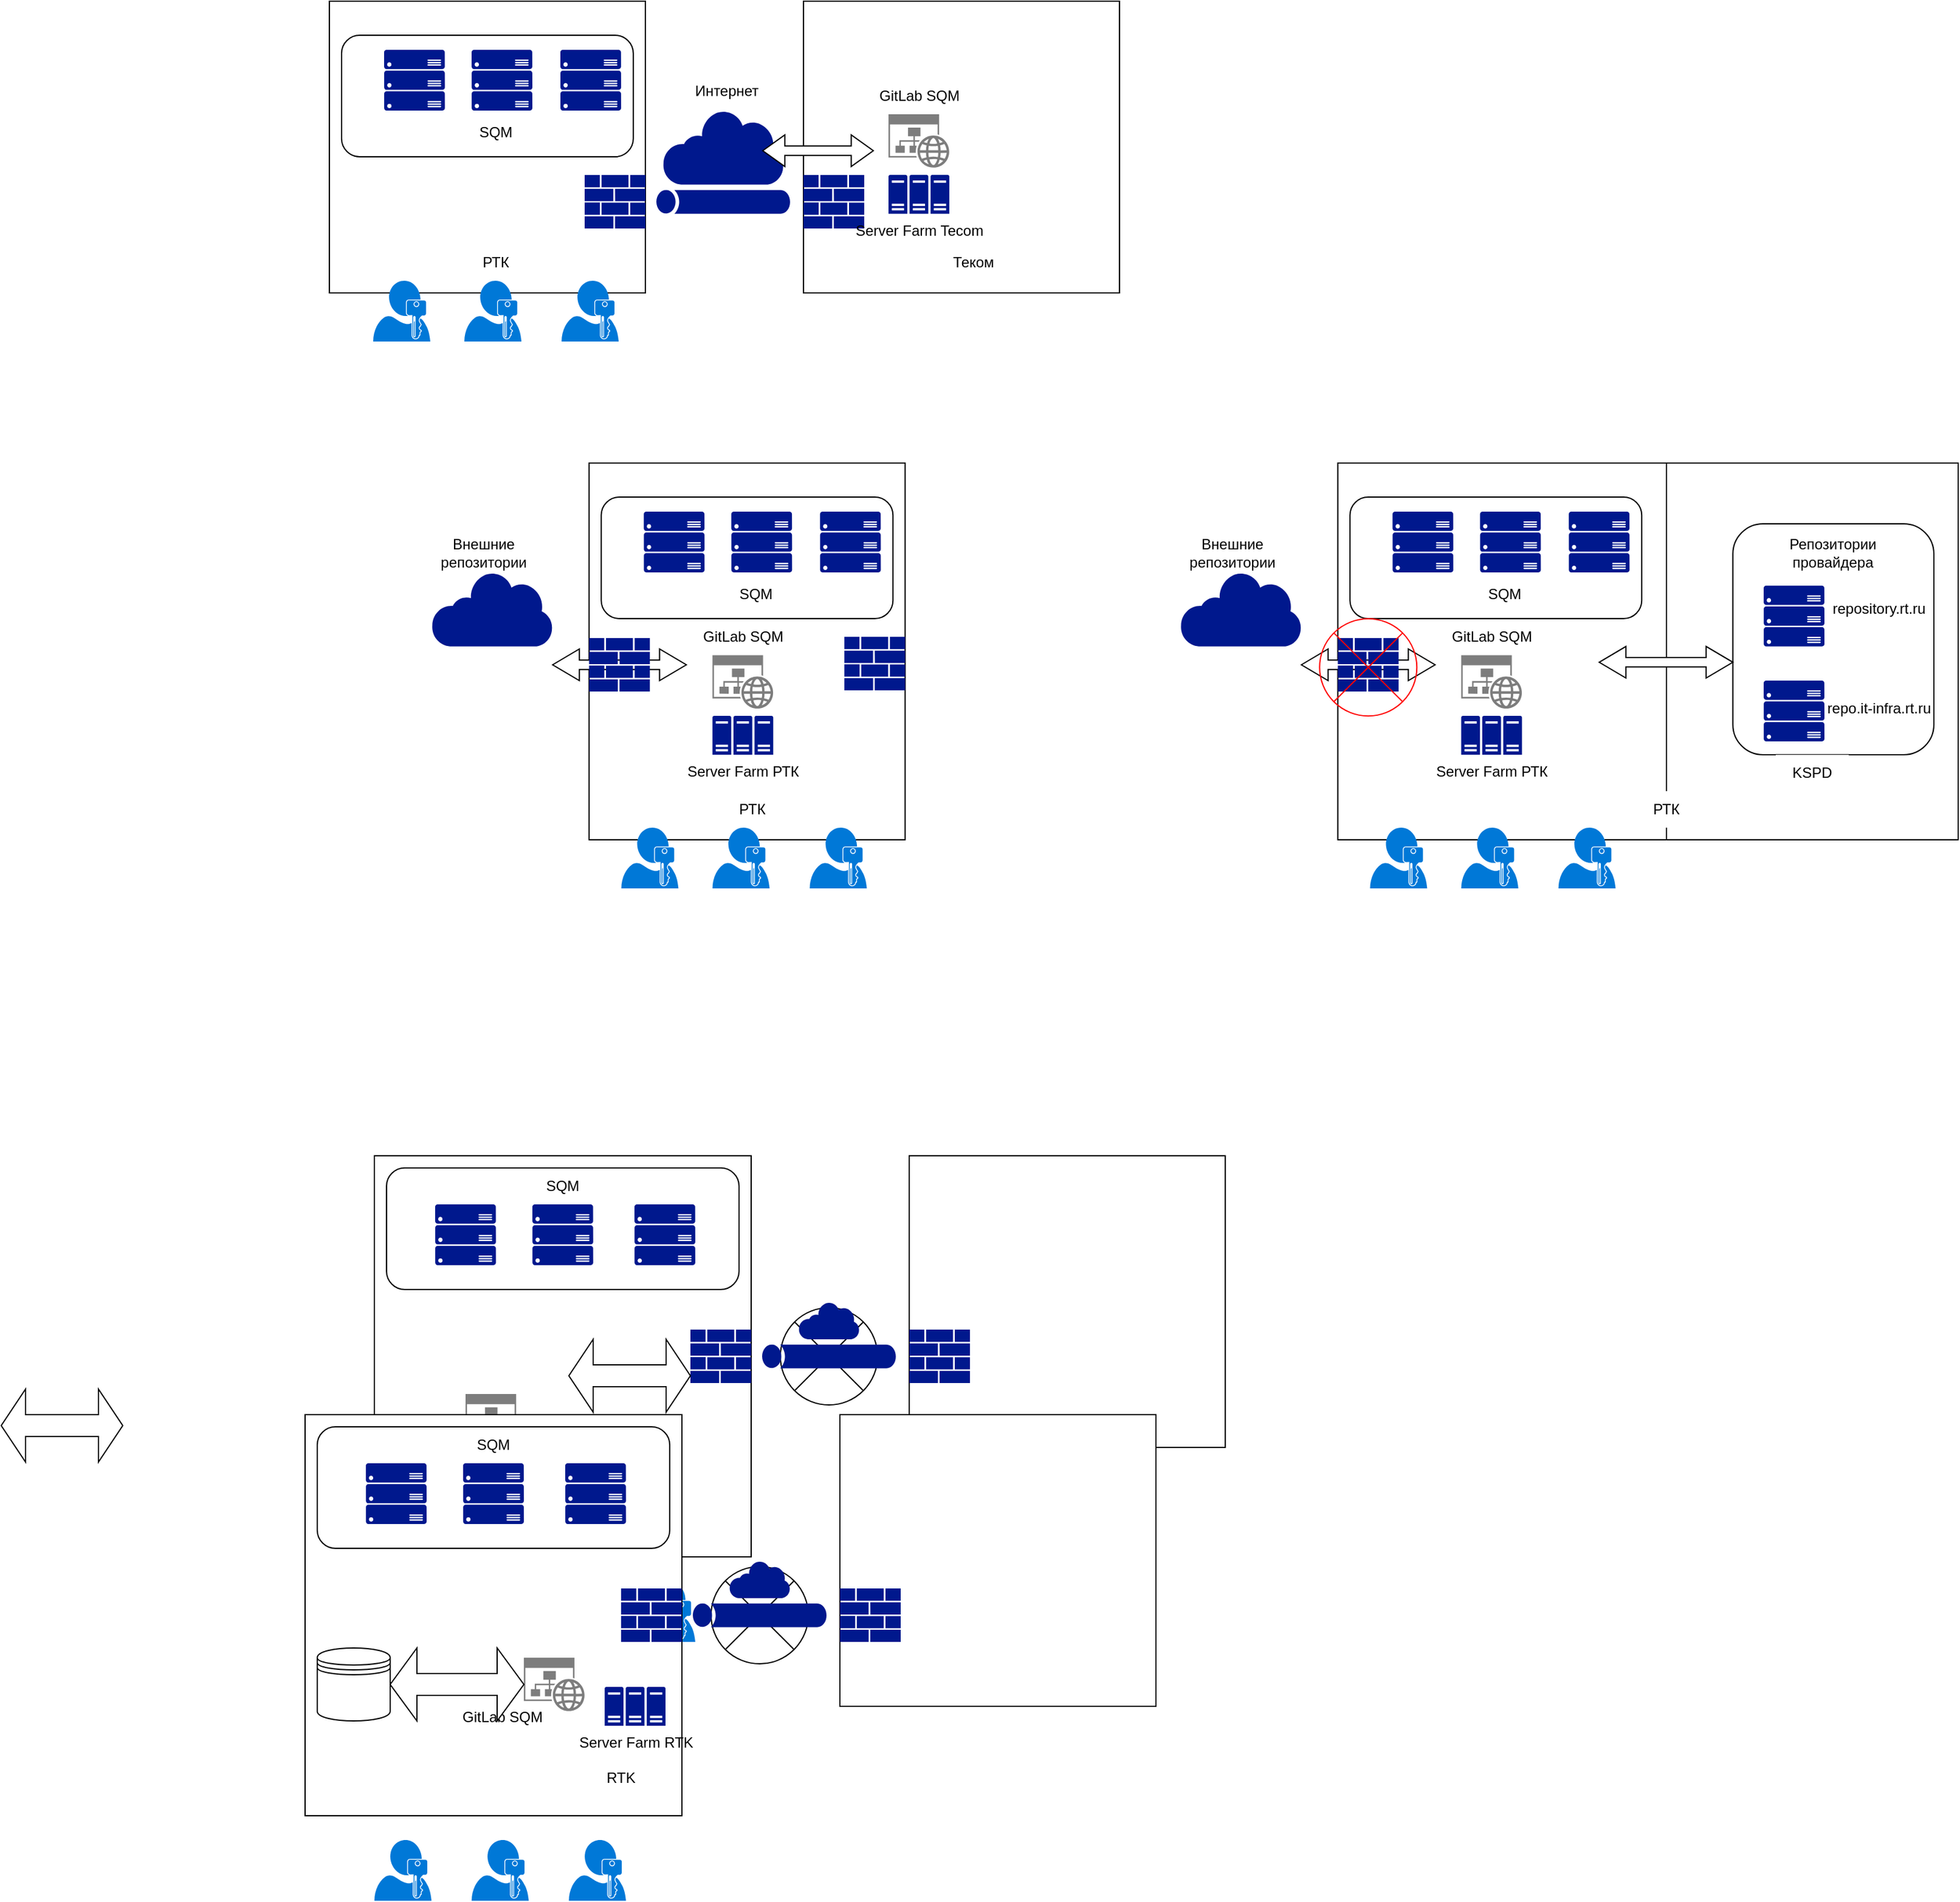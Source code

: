 <mxfile version="24.7.17">
  <diagram name="Страница — 1" id="JynRoLV0JZsdazdOKplo">
    <mxGraphModel dx="2117" dy="521" grid="1" gridSize="10" guides="1" tooltips="1" connect="1" arrows="1" fold="1" page="1" pageScale="1" pageWidth="827" pageHeight="1169" math="0" shadow="0">
      <root>
        <mxCell id="0" />
        <mxCell id="1" parent="0" />
        <mxCell id="YvvDAPuNRDymJeXlG5OG-23" value="" style="rounded=0;whiteSpace=wrap;html=1;" vertex="1" parent="1">
          <mxGeometry x="1200" y="420" width="240" height="310" as="geometry" />
        </mxCell>
        <mxCell id="YvvDAPuNRDymJeXlG5OG-30" value="" style="rounded=1;whiteSpace=wrap;html=1;" vertex="1" parent="1">
          <mxGeometry x="1254.65" y="470" width="165.35" height="190" as="geometry" />
        </mxCell>
        <mxCell id="f6b6LERBozWG5YTFMAp3-38" value="" style="rounded=0;whiteSpace=wrap;html=1;" parent="1" vertex="1">
          <mxGeometry x="100" y="40" width="260" height="240" as="geometry" />
        </mxCell>
        <mxCell id="f6b6LERBozWG5YTFMAp3-4" value="" style="shape=sumEllipse;perimeter=ellipsePerimeter;whiteSpace=wrap;html=1;backgroundOutline=1;" parent="1" vertex="1">
          <mxGeometry x="471" y="1115" width="80" height="80" as="geometry" />
        </mxCell>
        <mxCell id="kf52ErWN0wi71F3FMw_g-7" value="" style="rounded=1;whiteSpace=wrap;html=1;" parent="1" vertex="1">
          <mxGeometry x="110" y="68" width="240" height="100" as="geometry" />
        </mxCell>
        <mxCell id="kf52ErWN0wi71F3FMw_g-4" value="" style="sketch=0;aspect=fixed;pointerEvents=1;shadow=0;dashed=0;html=1;strokeColor=none;labelPosition=center;verticalLabelPosition=bottom;verticalAlign=top;align=center;fillColor=#00188D;shape=mxgraph.azure.server_rack" parent="1" vertex="1">
          <mxGeometry x="217" y="80" width="50" height="50" as="geometry" />
        </mxCell>
        <mxCell id="kf52ErWN0wi71F3FMw_g-5" value="" style="sketch=0;aspect=fixed;pointerEvents=1;shadow=0;dashed=0;html=1;strokeColor=none;labelPosition=center;verticalLabelPosition=bottom;verticalAlign=top;align=center;fillColor=#00188D;shape=mxgraph.azure.server_rack" parent="1" vertex="1">
          <mxGeometry x="145" y="80" width="50" height="50" as="geometry" />
        </mxCell>
        <mxCell id="kf52ErWN0wi71F3FMw_g-6" value="" style="sketch=0;aspect=fixed;pointerEvents=1;shadow=0;dashed=0;html=1;strokeColor=none;labelPosition=center;verticalLabelPosition=bottom;verticalAlign=top;align=center;fillColor=#00188D;shape=mxgraph.azure.server_rack" parent="1" vertex="1">
          <mxGeometry x="290" y="80" width="50" height="50" as="geometry" />
        </mxCell>
        <mxCell id="kf52ErWN0wi71F3FMw_g-8" value="SQM" style="text;html=1;align=center;verticalAlign=middle;whiteSpace=wrap;rounded=0;" parent="1" vertex="1">
          <mxGeometry x="207" y="133" width="60" height="30" as="geometry" />
        </mxCell>
        <mxCell id="kf52ErWN0wi71F3FMw_g-9" value="РТК" style="text;html=1;align=center;verticalAlign=middle;whiteSpace=wrap;rounded=0;" parent="1" vertex="1">
          <mxGeometry x="207" y="240" width="60" height="30" as="geometry" />
        </mxCell>
        <mxCell id="kf52ErWN0wi71F3FMw_g-11" value="" style="rounded=0;whiteSpace=wrap;html=1;" parent="1" vertex="1">
          <mxGeometry x="490" y="40" width="260" height="240" as="geometry" />
        </mxCell>
        <mxCell id="kf52ErWN0wi71F3FMw_g-12" value="" style="sketch=0;aspect=fixed;pointerEvents=1;shadow=0;dashed=0;html=1;strokeColor=none;labelPosition=center;verticalLabelPosition=bottom;verticalAlign=top;align=center;fillColor=#00188D;shape=mxgraph.mscae.enterprise.internet" parent="1" vertex="1">
          <mxGeometry x="374.18" y="129.11" width="99.65" height="61.78" as="geometry" />
        </mxCell>
        <mxCell id="kf52ErWN0wi71F3FMw_g-13" value="" style="sketch=0;aspect=fixed;pointerEvents=1;shadow=0;dashed=0;html=1;strokeColor=none;labelPosition=center;verticalLabelPosition=bottom;verticalAlign=top;align=center;fillColor=#00188D;shape=mxgraph.mscae.enterprise.firewall" parent="1" vertex="1">
          <mxGeometry x="310" y="183" width="50" height="44" as="geometry" />
        </mxCell>
        <mxCell id="kf52ErWN0wi71F3FMw_g-14" value="" style="sketch=0;aspect=fixed;pointerEvents=1;shadow=0;dashed=0;html=1;strokeColor=none;labelPosition=center;verticalLabelPosition=bottom;verticalAlign=top;align=center;fillColor=#00188D;shape=mxgraph.mscae.enterprise.firewall" parent="1" vertex="1">
          <mxGeometry x="490" y="183" width="50" height="44" as="geometry" />
        </mxCell>
        <mxCell id="kf52ErWN0wi71F3FMw_g-15" value="" style="sketch=0;aspect=fixed;pointerEvents=1;shadow=0;dashed=0;html=1;strokeColor=none;labelPosition=center;verticalLabelPosition=bottom;verticalAlign=top;align=center;fillColor=#00188D;shape=mxgraph.mscae.general.tunnel" parent="1" vertex="1">
          <mxGeometry x="369" y="195.1" width="110" height="19.8" as="geometry" />
        </mxCell>
        <mxCell id="kf52ErWN0wi71F3FMw_g-16" value="" style="sketch=0;aspect=fixed;pointerEvents=1;shadow=0;dashed=0;html=1;strokeColor=none;labelPosition=center;verticalLabelPosition=bottom;verticalAlign=top;align=center;shape=mxgraph.mscae.enterprise.website_generic;fillColor=#7D7D7D;" parent="1" vertex="1">
          <mxGeometry x="560" y="133" width="50" height="44" as="geometry" />
        </mxCell>
        <mxCell id="kf52ErWN0wi71F3FMw_g-17" value="Server Farm Tecom" style="sketch=0;aspect=fixed;pointerEvents=1;shadow=0;dashed=0;html=1;strokeColor=none;labelPosition=center;verticalLabelPosition=bottom;verticalAlign=top;align=center;fillColor=#00188D;shape=mxgraph.mscae.enterprise.server_farm" parent="1" vertex="1">
          <mxGeometry x="560" y="182.9" width="50" height="32" as="geometry" />
        </mxCell>
        <mxCell id="kf52ErWN0wi71F3FMw_g-18" value="" style="rounded=0;whiteSpace=wrap;html=1;" parent="1" vertex="1">
          <mxGeometry x="137" y="990" width="310" height="330" as="geometry" />
        </mxCell>
        <mxCell id="kf52ErWN0wi71F3FMw_g-19" value="" style="rounded=1;whiteSpace=wrap;html=1;" parent="1" vertex="1">
          <mxGeometry x="147" y="1000" width="290" height="100" as="geometry" />
        </mxCell>
        <mxCell id="kf52ErWN0wi71F3FMw_g-20" value="" style="sketch=0;aspect=fixed;pointerEvents=1;shadow=0;dashed=0;html=1;strokeColor=none;labelPosition=center;verticalLabelPosition=bottom;verticalAlign=top;align=center;fillColor=#00188D;shape=mxgraph.azure.server_rack" parent="1" vertex="1">
          <mxGeometry x="267" y="1030" width="50" height="50" as="geometry" />
        </mxCell>
        <mxCell id="kf52ErWN0wi71F3FMw_g-21" value="" style="sketch=0;aspect=fixed;pointerEvents=1;shadow=0;dashed=0;html=1;strokeColor=none;labelPosition=center;verticalLabelPosition=bottom;verticalAlign=top;align=center;fillColor=#00188D;shape=mxgraph.azure.server_rack" parent="1" vertex="1">
          <mxGeometry x="187" y="1030" width="50" height="50" as="geometry" />
        </mxCell>
        <mxCell id="kf52ErWN0wi71F3FMw_g-22" value="" style="sketch=0;aspect=fixed;pointerEvents=1;shadow=0;dashed=0;html=1;strokeColor=none;labelPosition=center;verticalLabelPosition=bottom;verticalAlign=top;align=center;fillColor=#00188D;shape=mxgraph.azure.server_rack" parent="1" vertex="1">
          <mxGeometry x="351" y="1030" width="50" height="50" as="geometry" />
        </mxCell>
        <mxCell id="kf52ErWN0wi71F3FMw_g-23" value="SQM" style="text;html=1;align=center;verticalAlign=middle;whiteSpace=wrap;rounded=0;" parent="1" vertex="1">
          <mxGeometry x="262" y="1000" width="60" height="30" as="geometry" />
        </mxCell>
        <mxCell id="kf52ErWN0wi71F3FMw_g-24" value="RTK" style="text;html=1;align=center;verticalAlign=middle;whiteSpace=wrap;rounded=0;" parent="1" vertex="1">
          <mxGeometry x="262" y="1270" width="60" height="30" as="geometry" />
        </mxCell>
        <mxCell id="kf52ErWN0wi71F3FMw_g-25" value="" style="rounded=0;whiteSpace=wrap;html=1;" parent="1" vertex="1">
          <mxGeometry x="577" y="990" width="260" height="240" as="geometry" />
        </mxCell>
        <mxCell id="kf52ErWN0wi71F3FMw_g-26" value="" style="sketch=0;aspect=fixed;pointerEvents=1;shadow=0;dashed=0;html=1;strokeColor=none;labelPosition=center;verticalLabelPosition=bottom;verticalAlign=top;align=center;fillColor=#00188D;shape=mxgraph.mscae.enterprise.internet" parent="1" vertex="1">
          <mxGeometry x="486" y="1110" width="50" height="31" as="geometry" />
        </mxCell>
        <mxCell id="kf52ErWN0wi71F3FMw_g-27" value="" style="sketch=0;aspect=fixed;pointerEvents=1;shadow=0;dashed=0;html=1;strokeColor=none;labelPosition=center;verticalLabelPosition=bottom;verticalAlign=top;align=center;fillColor=#00188D;shape=mxgraph.mscae.enterprise.firewall" parent="1" vertex="1">
          <mxGeometry x="397" y="1133" width="50" height="44" as="geometry" />
        </mxCell>
        <mxCell id="kf52ErWN0wi71F3FMw_g-28" value="" style="sketch=0;aspect=fixed;pointerEvents=1;shadow=0;dashed=0;html=1;strokeColor=none;labelPosition=center;verticalLabelPosition=bottom;verticalAlign=top;align=center;fillColor=#00188D;shape=mxgraph.mscae.enterprise.firewall" parent="1" vertex="1">
          <mxGeometry x="577" y="1133" width="50" height="44" as="geometry" />
        </mxCell>
        <mxCell id="kf52ErWN0wi71F3FMw_g-29" value="" style="sketch=0;aspect=fixed;pointerEvents=1;shadow=0;dashed=0;html=1;strokeColor=none;labelPosition=center;verticalLabelPosition=bottom;verticalAlign=top;align=center;fillColor=#00188D;shape=mxgraph.mscae.general.tunnel" parent="1" vertex="1">
          <mxGeometry x="456" y="1145.1" width="110" height="19.8" as="geometry" />
        </mxCell>
        <mxCell id="kf52ErWN0wi71F3FMw_g-30" value="" style="sketch=0;aspect=fixed;pointerEvents=1;shadow=0;dashed=0;html=1;strokeColor=none;labelPosition=center;verticalLabelPosition=bottom;verticalAlign=top;align=center;shape=mxgraph.mscae.enterprise.website_generic;fillColor=#7D7D7D;" parent="1" vertex="1">
          <mxGeometry x="212" y="1186" width="50" height="44" as="geometry" />
        </mxCell>
        <mxCell id="kf52ErWN0wi71F3FMw_g-31" value="Server Farm RTK" style="sketch=0;aspect=fixed;pointerEvents=1;shadow=0;dashed=0;html=1;strokeColor=none;labelPosition=center;verticalLabelPosition=bottom;verticalAlign=top;align=center;fillColor=#00188D;shape=mxgraph.mscae.enterprise.server_farm" parent="1" vertex="1">
          <mxGeometry x="278.5" y="1210" width="50" height="32" as="geometry" />
        </mxCell>
        <mxCell id="kf52ErWN0wi71F3FMw_g-32" value="" style="sketch=0;aspect=fixed;pointerEvents=1;shadow=0;dashed=0;html=1;strokeColor=none;labelPosition=center;verticalLabelPosition=bottom;verticalAlign=top;align=center;shape=mxgraph.mscae.enterprise.user_permissions;fillColor=#0078D7;" parent="1" vertex="1">
          <mxGeometry x="291" y="270" width="47" height="50" as="geometry" />
        </mxCell>
        <mxCell id="kf52ErWN0wi71F3FMw_g-33" value="" style="sketch=0;aspect=fixed;pointerEvents=1;shadow=0;dashed=0;html=1;strokeColor=none;labelPosition=center;verticalLabelPosition=bottom;verticalAlign=top;align=center;shape=mxgraph.mscae.enterprise.user_permissions;fillColor=#0078D7;" parent="1" vertex="1">
          <mxGeometry x="211" y="270" width="47" height="50" as="geometry" />
        </mxCell>
        <mxCell id="kf52ErWN0wi71F3FMw_g-34" value="" style="sketch=0;aspect=fixed;pointerEvents=1;shadow=0;dashed=0;html=1;strokeColor=none;labelPosition=center;verticalLabelPosition=bottom;verticalAlign=top;align=center;shape=mxgraph.mscae.enterprise.user_permissions;fillColor=#0078D7;" parent="1" vertex="1">
          <mxGeometry x="136" y="270" width="47" height="50" as="geometry" />
        </mxCell>
        <mxCell id="kf52ErWN0wi71F3FMw_g-35" value="" style="sketch=0;aspect=fixed;pointerEvents=1;shadow=0;dashed=0;html=1;strokeColor=none;labelPosition=center;verticalLabelPosition=bottom;verticalAlign=top;align=center;shape=mxgraph.mscae.enterprise.user_permissions;fillColor=#0078D7;" parent="1" vertex="1">
          <mxGeometry x="354" y="1340" width="47" height="50" as="geometry" />
        </mxCell>
        <mxCell id="kf52ErWN0wi71F3FMw_g-36" value="" style="sketch=0;aspect=fixed;pointerEvents=1;shadow=0;dashed=0;html=1;strokeColor=none;labelPosition=center;verticalLabelPosition=bottom;verticalAlign=top;align=center;shape=mxgraph.mscae.enterprise.user_permissions;fillColor=#0078D7;" parent="1" vertex="1">
          <mxGeometry x="274" y="1340" width="47" height="50" as="geometry" />
        </mxCell>
        <mxCell id="kf52ErWN0wi71F3FMw_g-37" value="" style="sketch=0;aspect=fixed;pointerEvents=1;shadow=0;dashed=0;html=1;strokeColor=none;labelPosition=center;verticalLabelPosition=bottom;verticalAlign=top;align=center;shape=mxgraph.mscae.enterprise.user_permissions;fillColor=#0078D7;" parent="1" vertex="1">
          <mxGeometry x="194" y="1340" width="47" height="50" as="geometry" />
        </mxCell>
        <mxCell id="kf52ErWN0wi71F3FMw_g-55" value="GitLab SQM" style="text;html=1;align=center;verticalAlign=middle;whiteSpace=wrap;rounded=0;" parent="1" vertex="1">
          <mxGeometry x="547.5" y="103" width="75" height="30" as="geometry" />
        </mxCell>
        <mxCell id="kf52ErWN0wi71F3FMw_g-56" value="GitLab SQM" style="text;html=1;align=center;verticalAlign=middle;whiteSpace=wrap;rounded=0;" parent="1" vertex="1">
          <mxGeometry x="157" y="1220" width="75" height="30" as="geometry" />
        </mxCell>
        <mxCell id="f6b6LERBozWG5YTFMAp3-9" value="" style="shape=doubleArrow;whiteSpace=wrap;html=1;" parent="1" vertex="1">
          <mxGeometry x="297" y="1141" width="100" height="60" as="geometry" />
        </mxCell>
        <mxCell id="f6b6LERBozWG5YTFMAp3-10" value="" style="shape=sumEllipse;perimeter=ellipsePerimeter;whiteSpace=wrap;html=1;backgroundOutline=1;" parent="1" vertex="1">
          <mxGeometry x="414" y="1328" width="80" height="80" as="geometry" />
        </mxCell>
        <mxCell id="f6b6LERBozWG5YTFMAp3-11" value="" style="rounded=0;whiteSpace=wrap;html=1;" parent="1" vertex="1">
          <mxGeometry x="80" y="1203" width="310" height="330" as="geometry" />
        </mxCell>
        <mxCell id="f6b6LERBozWG5YTFMAp3-12" value="" style="rounded=1;whiteSpace=wrap;html=1;" parent="1" vertex="1">
          <mxGeometry x="90" y="1213" width="290" height="100" as="geometry" />
        </mxCell>
        <mxCell id="f6b6LERBozWG5YTFMAp3-13" value="" style="sketch=0;aspect=fixed;pointerEvents=1;shadow=0;dashed=0;html=1;strokeColor=none;labelPosition=center;verticalLabelPosition=bottom;verticalAlign=top;align=center;fillColor=#00188D;shape=mxgraph.azure.server_rack" parent="1" vertex="1">
          <mxGeometry x="210" y="1243" width="50" height="50" as="geometry" />
        </mxCell>
        <mxCell id="f6b6LERBozWG5YTFMAp3-14" value="" style="sketch=0;aspect=fixed;pointerEvents=1;shadow=0;dashed=0;html=1;strokeColor=none;labelPosition=center;verticalLabelPosition=bottom;verticalAlign=top;align=center;fillColor=#00188D;shape=mxgraph.azure.server_rack" parent="1" vertex="1">
          <mxGeometry x="130" y="1243" width="50" height="50" as="geometry" />
        </mxCell>
        <mxCell id="f6b6LERBozWG5YTFMAp3-15" value="" style="sketch=0;aspect=fixed;pointerEvents=1;shadow=0;dashed=0;html=1;strokeColor=none;labelPosition=center;verticalLabelPosition=bottom;verticalAlign=top;align=center;fillColor=#00188D;shape=mxgraph.azure.server_rack" parent="1" vertex="1">
          <mxGeometry x="294" y="1243" width="50" height="50" as="geometry" />
        </mxCell>
        <mxCell id="f6b6LERBozWG5YTFMAp3-16" value="SQM" style="text;html=1;align=center;verticalAlign=middle;whiteSpace=wrap;rounded=0;" parent="1" vertex="1">
          <mxGeometry x="205" y="1213" width="60" height="30" as="geometry" />
        </mxCell>
        <mxCell id="f6b6LERBozWG5YTFMAp3-17" value="RTK" style="text;html=1;align=center;verticalAlign=middle;whiteSpace=wrap;rounded=0;" parent="1" vertex="1">
          <mxGeometry x="310" y="1487" width="60" height="30" as="geometry" />
        </mxCell>
        <mxCell id="f6b6LERBozWG5YTFMAp3-18" value="" style="rounded=0;whiteSpace=wrap;html=1;" parent="1" vertex="1">
          <mxGeometry x="520" y="1203" width="260" height="240" as="geometry" />
        </mxCell>
        <mxCell id="f6b6LERBozWG5YTFMAp3-19" value="" style="sketch=0;aspect=fixed;pointerEvents=1;shadow=0;dashed=0;html=1;strokeColor=none;labelPosition=center;verticalLabelPosition=bottom;verticalAlign=top;align=center;fillColor=#00188D;shape=mxgraph.mscae.enterprise.internet" parent="1" vertex="1">
          <mxGeometry x="429" y="1323" width="50" height="31" as="geometry" />
        </mxCell>
        <mxCell id="f6b6LERBozWG5YTFMAp3-20" value="" style="sketch=0;aspect=fixed;pointerEvents=1;shadow=0;dashed=0;html=1;strokeColor=none;labelPosition=center;verticalLabelPosition=bottom;verticalAlign=top;align=center;fillColor=#00188D;shape=mxgraph.mscae.enterprise.firewall" parent="1" vertex="1">
          <mxGeometry x="340" y="1346" width="50" height="44" as="geometry" />
        </mxCell>
        <mxCell id="f6b6LERBozWG5YTFMAp3-21" value="" style="sketch=0;aspect=fixed;pointerEvents=1;shadow=0;dashed=0;html=1;strokeColor=none;labelPosition=center;verticalLabelPosition=bottom;verticalAlign=top;align=center;fillColor=#00188D;shape=mxgraph.mscae.enterprise.firewall" parent="1" vertex="1">
          <mxGeometry x="520" y="1346" width="50" height="44" as="geometry" />
        </mxCell>
        <mxCell id="f6b6LERBozWG5YTFMAp3-22" value="" style="sketch=0;aspect=fixed;pointerEvents=1;shadow=0;dashed=0;html=1;strokeColor=none;labelPosition=center;verticalLabelPosition=bottom;verticalAlign=top;align=center;fillColor=#00188D;shape=mxgraph.mscae.general.tunnel" parent="1" vertex="1">
          <mxGeometry x="399" y="1358.1" width="110" height="19.8" as="geometry" />
        </mxCell>
        <mxCell id="f6b6LERBozWG5YTFMAp3-23" value="" style="sketch=0;aspect=fixed;pointerEvents=1;shadow=0;dashed=0;html=1;strokeColor=none;labelPosition=center;verticalLabelPosition=bottom;verticalAlign=top;align=center;shape=mxgraph.mscae.enterprise.website_generic;fillColor=#7D7D7D;" parent="1" vertex="1">
          <mxGeometry x="260" y="1403" width="50" height="44" as="geometry" />
        </mxCell>
        <mxCell id="f6b6LERBozWG5YTFMAp3-24" value="Server Farm RTK" style="sketch=0;aspect=fixed;pointerEvents=1;shadow=0;dashed=0;html=1;strokeColor=none;labelPosition=center;verticalLabelPosition=bottom;verticalAlign=top;align=center;fillColor=#00188D;shape=mxgraph.mscae.enterprise.server_farm" parent="1" vertex="1">
          <mxGeometry x="326.5" y="1427" width="50" height="32" as="geometry" />
        </mxCell>
        <mxCell id="f6b6LERBozWG5YTFMAp3-25" value="" style="sketch=0;aspect=fixed;pointerEvents=1;shadow=0;dashed=0;html=1;strokeColor=none;labelPosition=center;verticalLabelPosition=bottom;verticalAlign=top;align=center;shape=mxgraph.mscae.enterprise.user_permissions;fillColor=#0078D7;" parent="1" vertex="1">
          <mxGeometry x="297" y="1553" width="47" height="50" as="geometry" />
        </mxCell>
        <mxCell id="f6b6LERBozWG5YTFMAp3-26" value="" style="sketch=0;aspect=fixed;pointerEvents=1;shadow=0;dashed=0;html=1;strokeColor=none;labelPosition=center;verticalLabelPosition=bottom;verticalAlign=top;align=center;shape=mxgraph.mscae.enterprise.user_permissions;fillColor=#0078D7;" parent="1" vertex="1">
          <mxGeometry x="217" y="1553" width="47" height="50" as="geometry" />
        </mxCell>
        <mxCell id="f6b6LERBozWG5YTFMAp3-27" value="" style="sketch=0;aspect=fixed;pointerEvents=1;shadow=0;dashed=0;html=1;strokeColor=none;labelPosition=center;verticalLabelPosition=bottom;verticalAlign=top;align=center;shape=mxgraph.mscae.enterprise.user_permissions;fillColor=#0078D7;" parent="1" vertex="1">
          <mxGeometry x="137" y="1553" width="47" height="50" as="geometry" />
        </mxCell>
        <mxCell id="f6b6LERBozWG5YTFMAp3-28" value="GitLab SQM" style="text;html=1;align=center;verticalAlign=middle;whiteSpace=wrap;rounded=0;" parent="1" vertex="1">
          <mxGeometry x="205" y="1437" width="75" height="30" as="geometry" />
        </mxCell>
        <mxCell id="f6b6LERBozWG5YTFMAp3-30" value="" style="shape=datastore;whiteSpace=wrap;html=1;" parent="1" vertex="1">
          <mxGeometry x="90" y="1395" width="60" height="60" as="geometry" />
        </mxCell>
        <mxCell id="f6b6LERBozWG5YTFMAp3-31" value="" style="shape=doubleArrow;whiteSpace=wrap;html=1;" parent="1" vertex="1">
          <mxGeometry x="150" y="1395" width="110" height="60" as="geometry" />
        </mxCell>
        <mxCell id="f6b6LERBozWG5YTFMAp3-32" value="" style="shape=doubleArrow;whiteSpace=wrap;html=1;" parent="1" vertex="1">
          <mxGeometry x="-170" y="1182" width="100" height="60" as="geometry" />
        </mxCell>
        <mxCell id="f6b6LERBozWG5YTFMAp3-34" value="Теком" style="text;html=1;align=center;verticalAlign=middle;whiteSpace=wrap;rounded=0;" parent="1" vertex="1">
          <mxGeometry x="600" y="240" width="60" height="30" as="geometry" />
        </mxCell>
        <mxCell id="f6b6LERBozWG5YTFMAp3-35" value="" style="shape=doubleArrow;whiteSpace=wrap;html=1;" parent="1" vertex="1">
          <mxGeometry x="456.5" y="150" width="91" height="26" as="geometry" />
        </mxCell>
        <mxCell id="f6b6LERBozWG5YTFMAp3-36" value="Интернет" style="text;html=1;align=center;verticalAlign=middle;whiteSpace=wrap;rounded=0;" parent="1" vertex="1">
          <mxGeometry x="396.5" y="99.11" width="60" height="30" as="geometry" />
        </mxCell>
        <mxCell id="f6b6LERBozWG5YTFMAp3-39" value="" style="rounded=0;whiteSpace=wrap;html=1;" parent="1" vertex="1">
          <mxGeometry x="313.65" y="420" width="260" height="310" as="geometry" />
        </mxCell>
        <mxCell id="f6b6LERBozWG5YTFMAp3-40" value="" style="rounded=1;whiteSpace=wrap;html=1;" parent="1" vertex="1">
          <mxGeometry x="323.65" y="448" width="240" height="100" as="geometry" />
        </mxCell>
        <mxCell id="f6b6LERBozWG5YTFMAp3-41" value="" style="sketch=0;aspect=fixed;pointerEvents=1;shadow=0;dashed=0;html=1;strokeColor=none;labelPosition=center;verticalLabelPosition=bottom;verticalAlign=top;align=center;fillColor=#00188D;shape=mxgraph.azure.server_rack" parent="1" vertex="1">
          <mxGeometry x="430.65" y="460" width="50" height="50" as="geometry" />
        </mxCell>
        <mxCell id="f6b6LERBozWG5YTFMAp3-42" value="" style="sketch=0;aspect=fixed;pointerEvents=1;shadow=0;dashed=0;html=1;strokeColor=none;labelPosition=center;verticalLabelPosition=bottom;verticalAlign=top;align=center;fillColor=#00188D;shape=mxgraph.azure.server_rack" parent="1" vertex="1">
          <mxGeometry x="358.65" y="460" width="50" height="50" as="geometry" />
        </mxCell>
        <mxCell id="f6b6LERBozWG5YTFMAp3-43" value="" style="sketch=0;aspect=fixed;pointerEvents=1;shadow=0;dashed=0;html=1;strokeColor=none;labelPosition=center;verticalLabelPosition=bottom;verticalAlign=top;align=center;fillColor=#00188D;shape=mxgraph.azure.server_rack" parent="1" vertex="1">
          <mxGeometry x="503.65" y="460" width="50" height="50" as="geometry" />
        </mxCell>
        <mxCell id="f6b6LERBozWG5YTFMAp3-44" value="SQM" style="text;html=1;align=center;verticalAlign=middle;whiteSpace=wrap;rounded=0;" parent="1" vertex="1">
          <mxGeometry x="420.65" y="513" width="60" height="30" as="geometry" />
        </mxCell>
        <mxCell id="f6b6LERBozWG5YTFMAp3-45" value="РТК" style="text;html=1;align=center;verticalAlign=middle;whiteSpace=wrap;rounded=0;" parent="1" vertex="1">
          <mxGeometry x="417.65" y="690" width="60" height="30" as="geometry" />
        </mxCell>
        <mxCell id="f6b6LERBozWG5YTFMAp3-48" value="" style="sketch=0;aspect=fixed;pointerEvents=1;shadow=0;dashed=0;html=1;strokeColor=none;labelPosition=center;verticalLabelPosition=bottom;verticalAlign=top;align=center;fillColor=#00188D;shape=mxgraph.mscae.enterprise.firewall" parent="1" vertex="1">
          <mxGeometry x="523.65" y="563" width="50" height="44" as="geometry" />
        </mxCell>
        <mxCell id="f6b6LERBozWG5YTFMAp3-53" value="" style="sketch=0;aspect=fixed;pointerEvents=1;shadow=0;dashed=0;html=1;strokeColor=none;labelPosition=center;verticalLabelPosition=bottom;verticalAlign=top;align=center;shape=mxgraph.mscae.enterprise.user_permissions;fillColor=#0078D7;" parent="1" vertex="1">
          <mxGeometry x="495.15" y="720" width="47" height="50" as="geometry" />
        </mxCell>
        <mxCell id="f6b6LERBozWG5YTFMAp3-54" value="" style="sketch=0;aspect=fixed;pointerEvents=1;shadow=0;dashed=0;html=1;strokeColor=none;labelPosition=center;verticalLabelPosition=bottom;verticalAlign=top;align=center;shape=mxgraph.mscae.enterprise.user_permissions;fillColor=#0078D7;" parent="1" vertex="1">
          <mxGeometry x="415.15" y="720" width="47" height="50" as="geometry" />
        </mxCell>
        <mxCell id="f6b6LERBozWG5YTFMAp3-55" value="" style="sketch=0;aspect=fixed;pointerEvents=1;shadow=0;dashed=0;html=1;strokeColor=none;labelPosition=center;verticalLabelPosition=bottom;verticalAlign=top;align=center;shape=mxgraph.mscae.enterprise.user_permissions;fillColor=#0078D7;" parent="1" vertex="1">
          <mxGeometry x="340.15" y="720" width="47" height="50" as="geometry" />
        </mxCell>
        <mxCell id="f6b6LERBozWG5YTFMAp3-63" value="" style="sketch=0;aspect=fixed;pointerEvents=1;shadow=0;dashed=0;html=1;strokeColor=none;labelPosition=center;verticalLabelPosition=bottom;verticalAlign=top;align=center;shape=mxgraph.mscae.enterprise.website_generic;fillColor=#7D7D7D;" parent="1" vertex="1">
          <mxGeometry x="415.15" y="578.1" width="50" height="44" as="geometry" />
        </mxCell>
        <mxCell id="f6b6LERBozWG5YTFMAp3-64" value="Server Farm РТК" style="sketch=0;aspect=fixed;pointerEvents=1;shadow=0;dashed=0;html=1;strokeColor=none;labelPosition=center;verticalLabelPosition=bottom;verticalAlign=top;align=center;fillColor=#00188D;shape=mxgraph.mscae.enterprise.server_farm" parent="1" vertex="1">
          <mxGeometry x="415.15" y="628.0" width="50" height="32" as="geometry" />
        </mxCell>
        <mxCell id="f6b6LERBozWG5YTFMAp3-65" value="GitLab SQM" style="text;html=1;align=center;verticalAlign=middle;whiteSpace=wrap;rounded=0;" parent="1" vertex="1">
          <mxGeometry x="402.65" y="548.1" width="75" height="30" as="geometry" />
        </mxCell>
        <mxCell id="f6b6LERBozWG5YTFMAp3-67" value="" style="shape=doubleArrow;whiteSpace=wrap;html=1;" parent="1" vertex="1">
          <mxGeometry x="283.65" y="573" width="110" height="26" as="geometry" />
        </mxCell>
        <mxCell id="f6b6LERBozWG5YTFMAp3-69" value="" style="sketch=0;aspect=fixed;pointerEvents=1;shadow=0;dashed=0;html=1;strokeColor=none;labelPosition=center;verticalLabelPosition=bottom;verticalAlign=top;align=center;fillColor=#00188D;shape=mxgraph.mscae.enterprise.internet" parent="1" vertex="1">
          <mxGeometry x="184" y="509.11" width="99.65" height="61.78" as="geometry" />
        </mxCell>
        <mxCell id="f6b6LERBozWG5YTFMAp3-70" value="Внешние репозитории" style="text;html=1;align=center;verticalAlign=middle;whiteSpace=wrap;rounded=0;" parent="1" vertex="1">
          <mxGeometry x="190" y="479.11" width="73.82" height="30" as="geometry" />
        </mxCell>
        <mxCell id="f6b6LERBozWG5YTFMAp3-71" value="" style="sketch=0;aspect=fixed;pointerEvents=1;shadow=0;dashed=0;html=1;strokeColor=none;labelPosition=center;verticalLabelPosition=bottom;verticalAlign=top;align=center;fillColor=#00188D;shape=mxgraph.mscae.enterprise.firewall" parent="1" vertex="1">
          <mxGeometry x="313.65" y="564" width="50" height="44" as="geometry" />
        </mxCell>
        <mxCell id="YvvDAPuNRDymJeXlG5OG-1" value="" style="rounded=0;whiteSpace=wrap;html=1;" vertex="1" parent="1">
          <mxGeometry x="929.65" y="420" width="270.35" height="310" as="geometry" />
        </mxCell>
        <mxCell id="YvvDAPuNRDymJeXlG5OG-2" value="" style="rounded=1;whiteSpace=wrap;html=1;" vertex="1" parent="1">
          <mxGeometry x="939.65" y="448" width="240" height="100" as="geometry" />
        </mxCell>
        <mxCell id="YvvDAPuNRDymJeXlG5OG-3" value="" style="sketch=0;aspect=fixed;pointerEvents=1;shadow=0;dashed=0;html=1;strokeColor=none;labelPosition=center;verticalLabelPosition=bottom;verticalAlign=top;align=center;fillColor=#00188D;shape=mxgraph.azure.server_rack" vertex="1" parent="1">
          <mxGeometry x="1046.65" y="460" width="50" height="50" as="geometry" />
        </mxCell>
        <mxCell id="YvvDAPuNRDymJeXlG5OG-4" value="" style="sketch=0;aspect=fixed;pointerEvents=1;shadow=0;dashed=0;html=1;strokeColor=none;labelPosition=center;verticalLabelPosition=bottom;verticalAlign=top;align=center;fillColor=#00188D;shape=mxgraph.azure.server_rack" vertex="1" parent="1">
          <mxGeometry x="974.65" y="460" width="50" height="50" as="geometry" />
        </mxCell>
        <mxCell id="YvvDAPuNRDymJeXlG5OG-5" value="" style="sketch=0;aspect=fixed;pointerEvents=1;shadow=0;dashed=0;html=1;strokeColor=none;labelPosition=center;verticalLabelPosition=bottom;verticalAlign=top;align=center;fillColor=#00188D;shape=mxgraph.azure.server_rack" vertex="1" parent="1">
          <mxGeometry x="1119.65" y="460" width="50" height="50" as="geometry" />
        </mxCell>
        <mxCell id="YvvDAPuNRDymJeXlG5OG-6" value="SQM" style="text;html=1;align=center;verticalAlign=middle;whiteSpace=wrap;rounded=0;" vertex="1" parent="1">
          <mxGeometry x="1036.65" y="513" width="60" height="30" as="geometry" />
        </mxCell>
        <mxCell id="YvvDAPuNRDymJeXlG5OG-7" value="РТК" style="text;html=1;align=center;verticalAlign=middle;whiteSpace=wrap;rounded=0;fillColor=#FFFFFF;" vertex="1" parent="1">
          <mxGeometry x="1169.65" y="690" width="60" height="30" as="geometry" />
        </mxCell>
        <mxCell id="YvvDAPuNRDymJeXlG5OG-11" value="" style="sketch=0;aspect=fixed;pointerEvents=1;shadow=0;dashed=0;html=1;strokeColor=none;labelPosition=center;verticalLabelPosition=bottom;verticalAlign=top;align=center;shape=mxgraph.mscae.enterprise.user_permissions;fillColor=#0078D7;" vertex="1" parent="1">
          <mxGeometry x="1111.15" y="720" width="47" height="50" as="geometry" />
        </mxCell>
        <mxCell id="YvvDAPuNRDymJeXlG5OG-12" value="" style="sketch=0;aspect=fixed;pointerEvents=1;shadow=0;dashed=0;html=1;strokeColor=none;labelPosition=center;verticalLabelPosition=bottom;verticalAlign=top;align=center;shape=mxgraph.mscae.enterprise.user_permissions;fillColor=#0078D7;" vertex="1" parent="1">
          <mxGeometry x="1031.15" y="720" width="47" height="50" as="geometry" />
        </mxCell>
        <mxCell id="YvvDAPuNRDymJeXlG5OG-13" value="" style="sketch=0;aspect=fixed;pointerEvents=1;shadow=0;dashed=0;html=1;strokeColor=none;labelPosition=center;verticalLabelPosition=bottom;verticalAlign=top;align=center;shape=mxgraph.mscae.enterprise.user_permissions;fillColor=#0078D7;" vertex="1" parent="1">
          <mxGeometry x="956.15" y="720" width="47" height="50" as="geometry" />
        </mxCell>
        <mxCell id="YvvDAPuNRDymJeXlG5OG-15" value="" style="sketch=0;aspect=fixed;pointerEvents=1;shadow=0;dashed=0;html=1;strokeColor=none;labelPosition=center;verticalLabelPosition=bottom;verticalAlign=top;align=center;shape=mxgraph.mscae.enterprise.website_generic;fillColor=#7D7D7D;" vertex="1" parent="1">
          <mxGeometry x="1031.15" y="578.1" width="50" height="44" as="geometry" />
        </mxCell>
        <mxCell id="YvvDAPuNRDymJeXlG5OG-16" value="Server Farm РТК" style="sketch=0;aspect=fixed;pointerEvents=1;shadow=0;dashed=0;html=1;strokeColor=none;labelPosition=center;verticalLabelPosition=bottom;verticalAlign=top;align=center;fillColor=#00188D;shape=mxgraph.mscae.enterprise.server_farm" vertex="1" parent="1">
          <mxGeometry x="1031.15" y="628.0" width="50" height="32" as="geometry" />
        </mxCell>
        <mxCell id="YvvDAPuNRDymJeXlG5OG-17" value="GitLab SQM" style="text;html=1;align=center;verticalAlign=middle;whiteSpace=wrap;rounded=0;" vertex="1" parent="1">
          <mxGeometry x="1018.65" y="548.1" width="75" height="30" as="geometry" />
        </mxCell>
        <mxCell id="YvvDAPuNRDymJeXlG5OG-18" value="" style="shape=doubleArrow;whiteSpace=wrap;html=1;" vertex="1" parent="1">
          <mxGeometry x="899.65" y="573" width="110" height="26" as="geometry" />
        </mxCell>
        <mxCell id="YvvDAPuNRDymJeXlG5OG-19" value="" style="sketch=0;aspect=fixed;pointerEvents=1;shadow=0;dashed=0;html=1;strokeColor=none;labelPosition=center;verticalLabelPosition=bottom;verticalAlign=top;align=center;fillColor=#00188D;shape=mxgraph.mscae.enterprise.internet" vertex="1" parent="1">
          <mxGeometry x="800" y="509.11" width="99.65" height="61.78" as="geometry" />
        </mxCell>
        <mxCell id="YvvDAPuNRDymJeXlG5OG-20" value="Внешние репозитории" style="text;html=1;align=center;verticalAlign=middle;whiteSpace=wrap;rounded=0;" vertex="1" parent="1">
          <mxGeometry x="806" y="479.11" width="73.82" height="30" as="geometry" />
        </mxCell>
        <mxCell id="YvvDAPuNRDymJeXlG5OG-21" value="" style="sketch=0;aspect=fixed;pointerEvents=1;shadow=0;dashed=0;html=1;strokeColor=none;labelPosition=center;verticalLabelPosition=bottom;verticalAlign=top;align=center;fillColor=#00188D;shape=mxgraph.mscae.enterprise.firewall" vertex="1" parent="1">
          <mxGeometry x="929.65" y="564" width="50" height="44" as="geometry" />
        </mxCell>
        <mxCell id="YvvDAPuNRDymJeXlG5OG-24" value="&lt;div&gt;KSPD&lt;/div&gt;" style="text;html=1;align=center;verticalAlign=middle;whiteSpace=wrap;rounded=0;fillColor=#FFFFFF;" vertex="1" parent="1">
          <mxGeometry x="1290" y="660" width="60" height="30" as="geometry" />
        </mxCell>
        <mxCell id="YvvDAPuNRDymJeXlG5OG-25" value="" style="sketch=0;aspect=fixed;pointerEvents=1;shadow=0;dashed=0;html=1;strokeColor=none;labelPosition=center;verticalLabelPosition=bottom;verticalAlign=top;align=center;fillColor=#00188D;shape=mxgraph.azure.server_rack" vertex="1" parent="1">
          <mxGeometry x="1280" y="599" width="50" height="50" as="geometry" />
        </mxCell>
        <mxCell id="YvvDAPuNRDymJeXlG5OG-26" value="" style="sketch=0;aspect=fixed;pointerEvents=1;shadow=0;dashed=0;html=1;strokeColor=none;labelPosition=center;verticalLabelPosition=bottom;verticalAlign=top;align=center;fillColor=#00188D;shape=mxgraph.azure.server_rack" vertex="1" parent="1">
          <mxGeometry x="1280" y="520.89" width="50" height="50" as="geometry" />
        </mxCell>
        <mxCell id="YvvDAPuNRDymJeXlG5OG-27" value="" style="shape=doubleArrow;whiteSpace=wrap;html=1;" vertex="1" parent="1">
          <mxGeometry x="1144.65" y="570.89" width="110" height="26" as="geometry" />
        </mxCell>
        <mxCell id="YvvDAPuNRDymJeXlG5OG-28" value="repository.rt.ru" style="text;html=1;align=center;verticalAlign=middle;whiteSpace=wrap;rounded=0;" vertex="1" parent="1">
          <mxGeometry x="1320" y="525" width="110" height="30" as="geometry" />
        </mxCell>
        <mxCell id="YvvDAPuNRDymJeXlG5OG-29" value="repo.it-infra.rt.ru" style="text;html=1;align=center;verticalAlign=middle;whiteSpace=wrap;rounded=0;" vertex="1" parent="1">
          <mxGeometry x="1320" y="607" width="110" height="30" as="geometry" />
        </mxCell>
        <mxCell id="YvvDAPuNRDymJeXlG5OG-31" value="" style="shape=sumEllipse;perimeter=ellipsePerimeter;whiteSpace=wrap;html=1;backgroundOutline=1;fillColor=none;strokeColor=#FF0000;" vertex="1" parent="1">
          <mxGeometry x="914.65" y="548.1" width="80" height="80" as="geometry" />
        </mxCell>
        <mxCell id="YvvDAPuNRDymJeXlG5OG-32" value="Репозитории провайдера" style="text;html=1;align=center;verticalAlign=middle;whiteSpace=wrap;rounded=0;" vertex="1" parent="1">
          <mxGeometry x="1300.42" y="479.11" width="73.82" height="30" as="geometry" />
        </mxCell>
      </root>
    </mxGraphModel>
  </diagram>
</mxfile>
